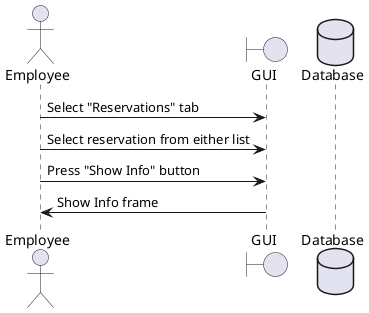 @startuml

actor Employee as E
boundary GUI as G
database Database as D

E -> G : Select "Reservations" tab
E -> G : Select reservation from either list
E -> G : Press "Show Info" button

G -> E : Show Info frame

@enduml

